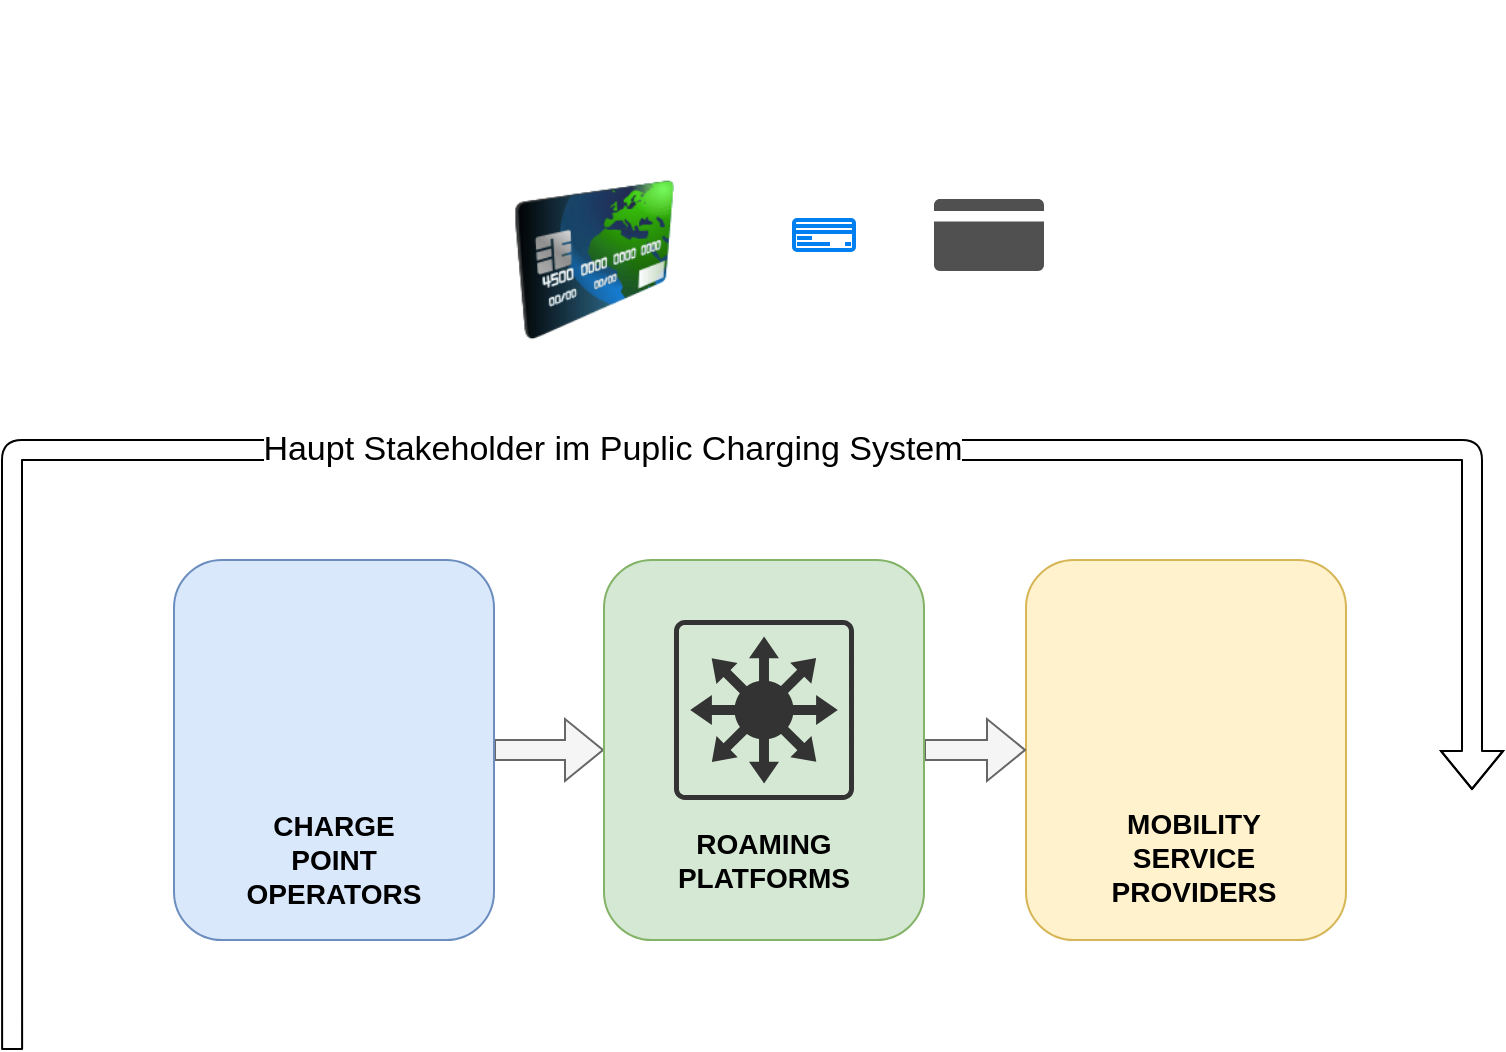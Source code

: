 <mxfile version="15.0.6" type="github">
  <diagram id="NEZz5Vlse1z63RhJ1pim" name="Page-1">
    <mxGraphModel dx="1395" dy="740" grid="1" gridSize="10" guides="1" tooltips="1" connect="1" arrows="1" fold="1" page="1" pageScale="1" pageWidth="827" pageHeight="1169" math="0" shadow="0">
      <root>
        <mxCell id="0" />
        <mxCell id="1" parent="0" />
        <mxCell id="AEsn9I8aK7Ieo9FgPlG_-34" value="" style="edgeStyle=none;rounded=0;orthogonalLoop=1;jettySize=auto;html=1;fontColor=#000000;entryX=0;entryY=0.5;entryDx=0;entryDy=0;fillColor=#f5f5f5;strokeColor=#666666;shape=flexArrow;" edge="1" parent="1" source="AEsn9I8aK7Ieo9FgPlG_-16" target="AEsn9I8aK7Ieo9FgPlG_-18">
          <mxGeometry relative="1" as="geometry">
            <mxPoint x="336" y="368" as="targetPoint" />
          </mxGeometry>
        </mxCell>
        <mxCell id="AEsn9I8aK7Ieo9FgPlG_-16" value="" style="rounded=1;whiteSpace=wrap;html=1;fillColor=#dae8fc;strokeColor=#6c8ebf;" vertex="1" parent="1">
          <mxGeometry x="130" y="280" width="160" height="190" as="geometry" />
        </mxCell>
        <mxCell id="AEsn9I8aK7Ieo9FgPlG_-17" value="" style="rounded=1;whiteSpace=wrap;html=1;fillColor=#fff2cc;strokeColor=#d6b656;" vertex="1" parent="1">
          <mxGeometry x="556" y="280" width="160" height="190" as="geometry" />
        </mxCell>
        <mxCell id="AEsn9I8aK7Ieo9FgPlG_-33" value="" style="edgeStyle=none;rounded=0;orthogonalLoop=1;jettySize=auto;html=1;fontColor=#000000;entryX=0;entryY=0.5;entryDx=0;entryDy=0;fillColor=#f5f5f5;strokeColor=#666666;shape=flexArrow;" edge="1" parent="1" source="AEsn9I8aK7Ieo9FgPlG_-18" target="AEsn9I8aK7Ieo9FgPlG_-17">
          <mxGeometry relative="1" as="geometry">
            <mxPoint x="536" y="368" as="targetPoint" />
          </mxGeometry>
        </mxCell>
        <mxCell id="AEsn9I8aK7Ieo9FgPlG_-18" value="" style="rounded=1;whiteSpace=wrap;html=1;fillColor=#d5e8d4;strokeColor=#82b366;" vertex="1" parent="1">
          <mxGeometry x="345" y="280" width="160" height="190" as="geometry" />
        </mxCell>
        <mxCell id="AEsn9I8aK7Ieo9FgPlG_-20" value="" style="html=1;verticalLabelPosition=bottom;align=center;labelBackgroundColor=#ffffff;verticalAlign=top;strokeWidth=2;strokeColor=#0080F0;shadow=0;dashed=0;shape=mxgraph.ios7.icons.credit_card;" vertex="1" parent="1">
          <mxGeometry x="440" y="110" width="30" height="15" as="geometry" />
        </mxCell>
        <mxCell id="AEsn9I8aK7Ieo9FgPlG_-21" value="" style="pointerEvents=1;shadow=0;dashed=0;html=1;strokeColor=none;fillColor=#505050;labelPosition=center;verticalLabelPosition=bottom;verticalAlign=top;outlineConnect=0;align=center;shape=mxgraph.office.concepts.credit_card;" vertex="1" parent="1">
          <mxGeometry x="510" y="99.5" width="55" height="36" as="geometry" />
        </mxCell>
        <mxCell id="AEsn9I8aK7Ieo9FgPlG_-22" value="" style="image;html=1;image=img/lib/clip_art/finance/Credit_Card_128x128.png" vertex="1" parent="1">
          <mxGeometry x="300" y="90" width="80" height="80" as="geometry" />
        </mxCell>
        <mxCell id="AEsn9I8aK7Ieo9FgPlG_-23" value="" style="shape=image;html=1;verticalAlign=top;verticalLabelPosition=bottom;labelBackgroundColor=#ffffff;imageAspect=0;aspect=fixed;image=https://cdn0.iconfinder.com/data/icons/business-collection-2027/60/credit-card-3-128.png" vertex="1" parent="1">
          <mxGeometry x="90" y="66" width="128" height="128" as="geometry" />
        </mxCell>
        <mxCell id="AEsn9I8aK7Ieo9FgPlG_-24" value="" style="shape=image;html=1;verticalAlign=top;verticalLabelPosition=bottom;labelBackgroundColor=#ffffff;imageAspect=0;aspect=fixed;image=https://cdn0.iconfinder.com/data/icons/business-660/512/267_Bank_deposit_cash_money-128.png" vertex="1" parent="1">
          <mxGeometry x="586" y="300" width="100" height="100" as="geometry" />
        </mxCell>
        <mxCell id="AEsn9I8aK7Ieo9FgPlG_-26" value="" style="points=[[0.015,0.015,0],[0.985,0.015,0],[0.985,0.985,0],[0.015,0.985,0],[0.25,0,0],[0.5,0,0],[0.75,0,0],[1,0.25,0],[1,0.5,0],[1,0.75,0],[0.75,1,0],[0.5,1,0],[0.25,1,0],[0,0.75,0],[0,0.5,0],[0,0.25,0]];verticalLabelPosition=bottom;html=1;verticalAlign=top;aspect=fixed;align=center;pointerEvents=1;shape=mxgraph.cisco19.rect;prIcon=l3_switch;fillColor=#d5e8d4;strokeColor=#333333;" vertex="1" parent="1">
          <mxGeometry x="380" y="310" width="90" height="90" as="geometry" />
        </mxCell>
        <mxCell id="AEsn9I8aK7Ieo9FgPlG_-38" value="" style="shape=image;html=1;verticalAlign=top;verticalLabelPosition=bottom;labelBackgroundColor=#ffffff;imageAspect=0;aspect=fixed;image=https://cdn2.iconfinder.com/data/icons/mobile-smart-phone/64/service_repair_phone_mobile_wrench_screw_driver-128.png;fontColor=#808080;strokeColor=#333333;fillColor=#B9E0A5;" vertex="1" parent="1">
          <mxGeometry x="165.5" y="310" width="89" height="89" as="geometry" />
        </mxCell>
        <mxCell id="AEsn9I8aK7Ieo9FgPlG_-39" value="" style="shape=image;html=1;verticalAlign=top;verticalLabelPosition=bottom;labelBackgroundColor=#ffffff;imageAspect=0;aspect=fixed;image=https://cdn2.iconfinder.com/data/icons/ios-7-icons/50/low_battery-128.png;fontColor=#000000;strokeColor=#333333;fillColor=#B9E0A5;" vertex="1" parent="1">
          <mxGeometry x="630" y="20" width="128" height="128" as="geometry" />
        </mxCell>
        <mxCell id="AEsn9I8aK7Ieo9FgPlG_-40" value="" style="shape=image;html=1;verticalAlign=top;verticalLabelPosition=bottom;labelBackgroundColor=#ffffff;imageAspect=0;aspect=fixed;image=https://cdn2.iconfinder.com/data/icons/ios-7-icons/50/low_battery-128.png;fontColor=#000000;strokeColor=#333333;fillColor=#B9E0A5;" vertex="1" parent="1">
          <mxGeometry x="210" width="128" height="128" as="geometry" />
        </mxCell>
        <mxCell id="AEsn9I8aK7Ieo9FgPlG_-55" value="&lt;b&gt;&lt;font style=&quot;font-size: 14px&quot;&gt;CHARGE POINT OPERATORS&lt;/font&gt;&lt;/b&gt;" style="text;html=1;strokeColor=none;fillColor=none;align=center;verticalAlign=middle;whiteSpace=wrap;rounded=0;fontColor=#000000;" vertex="1" parent="1">
          <mxGeometry x="160" y="400" width="100" height="60" as="geometry" />
        </mxCell>
        <mxCell id="AEsn9I8aK7Ieo9FgPlG_-56" value="&lt;b&gt;&lt;font style=&quot;font-size: 14px&quot;&gt;ROAMING PLATFORMS&lt;br&gt;&lt;/font&gt;&lt;/b&gt;" style="text;html=1;strokeColor=none;fillColor=none;align=center;verticalAlign=middle;whiteSpace=wrap;rounded=0;fontColor=#000000;" vertex="1" parent="1">
          <mxGeometry x="375" y="400" width="100" height="60" as="geometry" />
        </mxCell>
        <mxCell id="AEsn9I8aK7Ieo9FgPlG_-57" value="&lt;b&gt;&lt;font style=&quot;font-size: 14px&quot;&gt;MOBILITY SERVICE PROVIDERS&lt;/font&gt;&lt;/b&gt;" style="text;html=1;strokeColor=none;fillColor=none;align=center;verticalAlign=middle;whiteSpace=wrap;rounded=0;fontColor=#000000;" vertex="1" parent="1">
          <mxGeometry x="590" y="399" width="100" height="60" as="geometry" />
        </mxCell>
        <mxCell id="AEsn9I8aK7Ieo9FgPlG_-60" value="" style="endArrow=classic;html=1;fontColor=#000000;edgeStyle=orthogonalEdgeStyle;shape=flexArrow;" edge="1" parent="1">
          <mxGeometry relative="1" as="geometry">
            <mxPoint x="49.06" y="525" as="sourcePoint" />
            <mxPoint x="779" y="395" as="targetPoint" />
            <Array as="points">
              <mxPoint x="49" y="525" />
              <mxPoint x="49" y="225" />
              <mxPoint x="749" y="225" />
            </Array>
          </mxGeometry>
        </mxCell>
        <mxCell id="AEsn9I8aK7Ieo9FgPlG_-61" value="Haupt Stakeholder im Puplic Charging System" style="edgeLabel;resizable=0;html=1;align=center;verticalAlign=middle;fontSize=17;" connectable="0" vertex="1" parent="AEsn9I8aK7Ieo9FgPlG_-60">
          <mxGeometry relative="1" as="geometry" />
        </mxCell>
      </root>
    </mxGraphModel>
  </diagram>
</mxfile>
